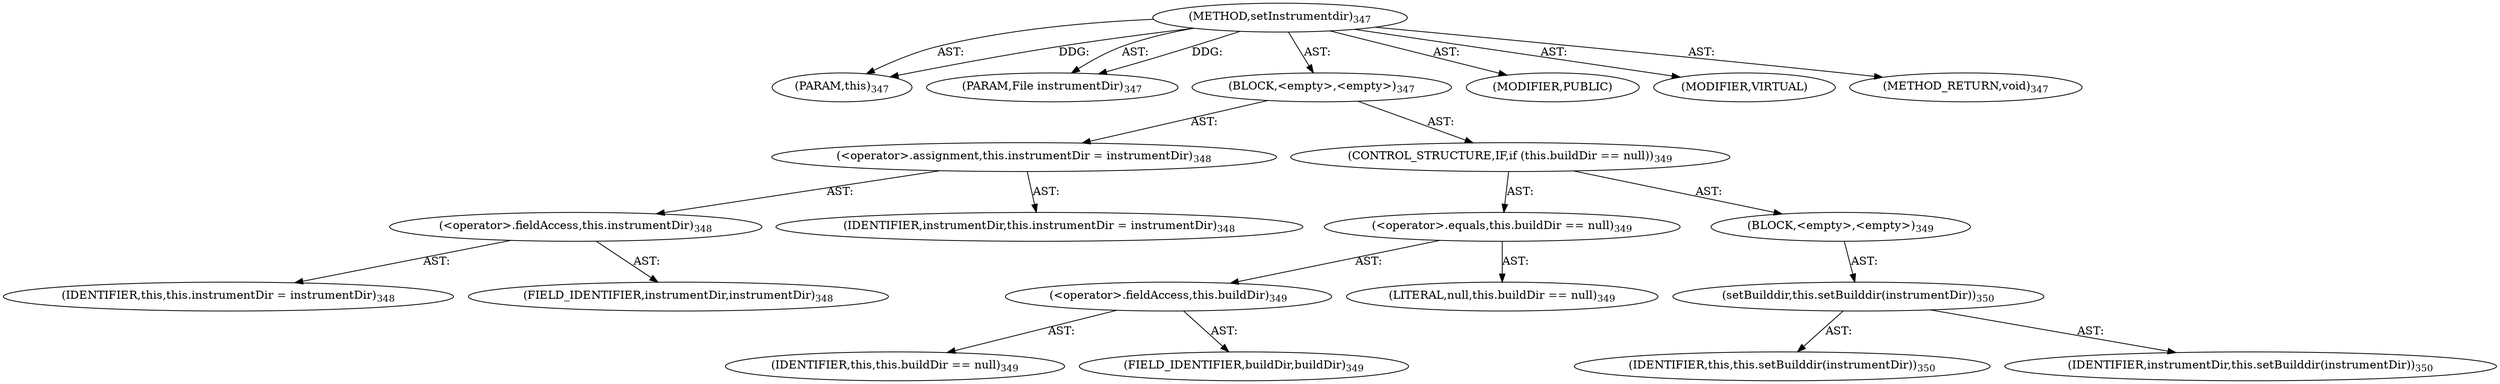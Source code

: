 digraph "setInstrumentdir" {  
"111669149698" [label = <(METHOD,setInstrumentdir)<SUB>347</SUB>> ]
"115964116994" [label = <(PARAM,this)<SUB>347</SUB>> ]
"115964117020" [label = <(PARAM,File instrumentDir)<SUB>347</SUB>> ]
"25769803778" [label = <(BLOCK,&lt;empty&gt;,&lt;empty&gt;)<SUB>347</SUB>> ]
"30064771077" [label = <(&lt;operator&gt;.assignment,this.instrumentDir = instrumentDir)<SUB>348</SUB>> ]
"30064771078" [label = <(&lt;operator&gt;.fieldAccess,this.instrumentDir)<SUB>348</SUB>> ]
"68719476738" [label = <(IDENTIFIER,this,this.instrumentDir = instrumentDir)<SUB>348</SUB>> ]
"55834574850" [label = <(FIELD_IDENTIFIER,instrumentDir,instrumentDir)<SUB>348</SUB>> ]
"68719476811" [label = <(IDENTIFIER,instrumentDir,this.instrumentDir = instrumentDir)<SUB>348</SUB>> ]
"47244640256" [label = <(CONTROL_STRUCTURE,IF,if (this.buildDir == null))<SUB>349</SUB>> ]
"30064771079" [label = <(&lt;operator&gt;.equals,this.buildDir == null)<SUB>349</SUB>> ]
"30064771080" [label = <(&lt;operator&gt;.fieldAccess,this.buildDir)<SUB>349</SUB>> ]
"68719476739" [label = <(IDENTIFIER,this,this.buildDir == null)<SUB>349</SUB>> ]
"55834574851" [label = <(FIELD_IDENTIFIER,buildDir,buildDir)<SUB>349</SUB>> ]
"90194313216" [label = <(LITERAL,null,this.buildDir == null)<SUB>349</SUB>> ]
"25769803779" [label = <(BLOCK,&lt;empty&gt;,&lt;empty&gt;)<SUB>349</SUB>> ]
"30064771081" [label = <(setBuilddir,this.setBuilddir(instrumentDir))<SUB>350</SUB>> ]
"68719476740" [label = <(IDENTIFIER,this,this.setBuilddir(instrumentDir))<SUB>350</SUB>> ]
"68719476812" [label = <(IDENTIFIER,instrumentDir,this.setBuilddir(instrumentDir))<SUB>350</SUB>> ]
"133143986205" [label = <(MODIFIER,PUBLIC)> ]
"133143986206" [label = <(MODIFIER,VIRTUAL)> ]
"128849018882" [label = <(METHOD_RETURN,void)<SUB>347</SUB>> ]
  "111669149698" -> "115964116994"  [ label = "AST: "] 
  "111669149698" -> "115964117020"  [ label = "AST: "] 
  "111669149698" -> "25769803778"  [ label = "AST: "] 
  "111669149698" -> "133143986205"  [ label = "AST: "] 
  "111669149698" -> "133143986206"  [ label = "AST: "] 
  "111669149698" -> "128849018882"  [ label = "AST: "] 
  "25769803778" -> "30064771077"  [ label = "AST: "] 
  "25769803778" -> "47244640256"  [ label = "AST: "] 
  "30064771077" -> "30064771078"  [ label = "AST: "] 
  "30064771077" -> "68719476811"  [ label = "AST: "] 
  "30064771078" -> "68719476738"  [ label = "AST: "] 
  "30064771078" -> "55834574850"  [ label = "AST: "] 
  "47244640256" -> "30064771079"  [ label = "AST: "] 
  "47244640256" -> "25769803779"  [ label = "AST: "] 
  "30064771079" -> "30064771080"  [ label = "AST: "] 
  "30064771079" -> "90194313216"  [ label = "AST: "] 
  "30064771080" -> "68719476739"  [ label = "AST: "] 
  "30064771080" -> "55834574851"  [ label = "AST: "] 
  "25769803779" -> "30064771081"  [ label = "AST: "] 
  "30064771081" -> "68719476740"  [ label = "AST: "] 
  "30064771081" -> "68719476812"  [ label = "AST: "] 
  "111669149698" -> "115964116994"  [ label = "DDG: "] 
  "111669149698" -> "115964117020"  [ label = "DDG: "] 
}
